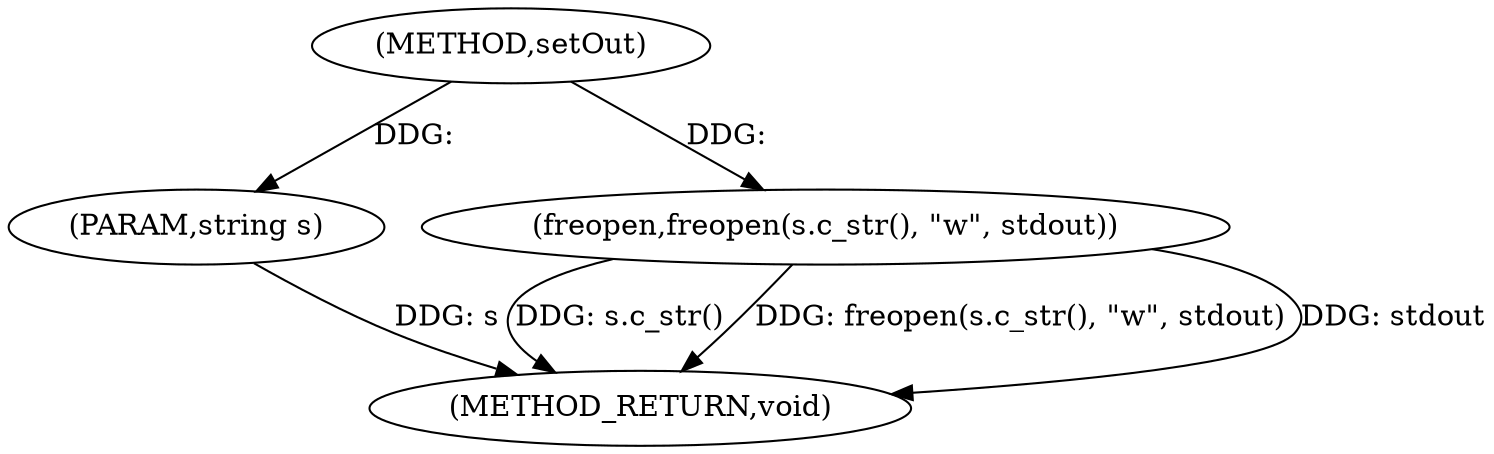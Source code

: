 digraph "setOut" {  
"1000363" [label = "(METHOD,setOut)" ]
"1000370" [label = "(METHOD_RETURN,void)" ]
"1000364" [label = "(PARAM,string s)" ]
"1000366" [label = "(freopen,freopen(s.c_str(), \"w\", stdout))" ]
  "1000364" -> "1000370"  [ label = "DDG: s"] 
  "1000366" -> "1000370"  [ label = "DDG: s.c_str()"] 
  "1000366" -> "1000370"  [ label = "DDG: freopen(s.c_str(), \"w\", stdout)"] 
  "1000366" -> "1000370"  [ label = "DDG: stdout"] 
  "1000363" -> "1000364"  [ label = "DDG: "] 
  "1000363" -> "1000366"  [ label = "DDG: "] 
}
